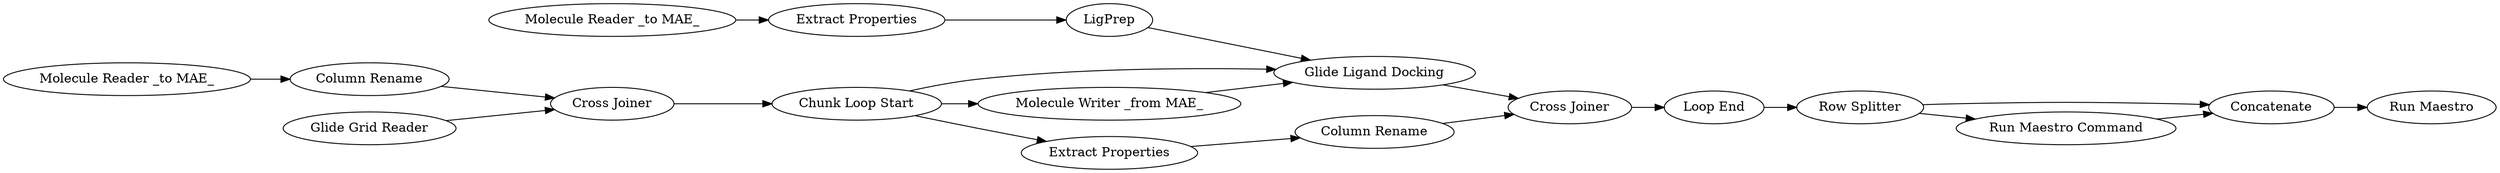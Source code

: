 digraph {
	452 -> 377
	15426 -> 15420
	377 -> 9687
	15425 -> 15426
	473 -> 15428
	15420 -> 15427
	15420 -> 469
	15422 -> 15425
	446 -> 9688
	469 -> 473
	15427 -> 15429
	9687 -> 473
	466 -> 15426
	414 -> 9688
	15428 -> 15421
	15421 -> 446
	9688 -> 159
	15420 -> 473
	15429 -> 15428
	446 -> 414
	15426 [label="Cross Joiner"]
	9688 [label=Concatenate]
	377 [label="Extract Properties"]
	15420 [label="Chunk Loop Start"]
	469 [label="Molecule Writer _from MAE_"]
	15425 [label="Column Rename"]
	446 [label="Row Splitter"]
	15429 [label="Column Rename"]
	15422 [label="Molecule Reader _to MAE_"]
	15427 [label="Extract Properties"]
	452 [label="Molecule Reader _to MAE_"]
	9687 [label=LigPrep]
	466 [label="Glide Grid Reader"]
	159 [label="Run Maestro"]
	414 [label="Run Maestro Command"]
	15421 [label="Loop End"]
	15428 [label="Cross Joiner"]
	473 [label="Glide Ligand Docking"]
	rankdir=LR
}
